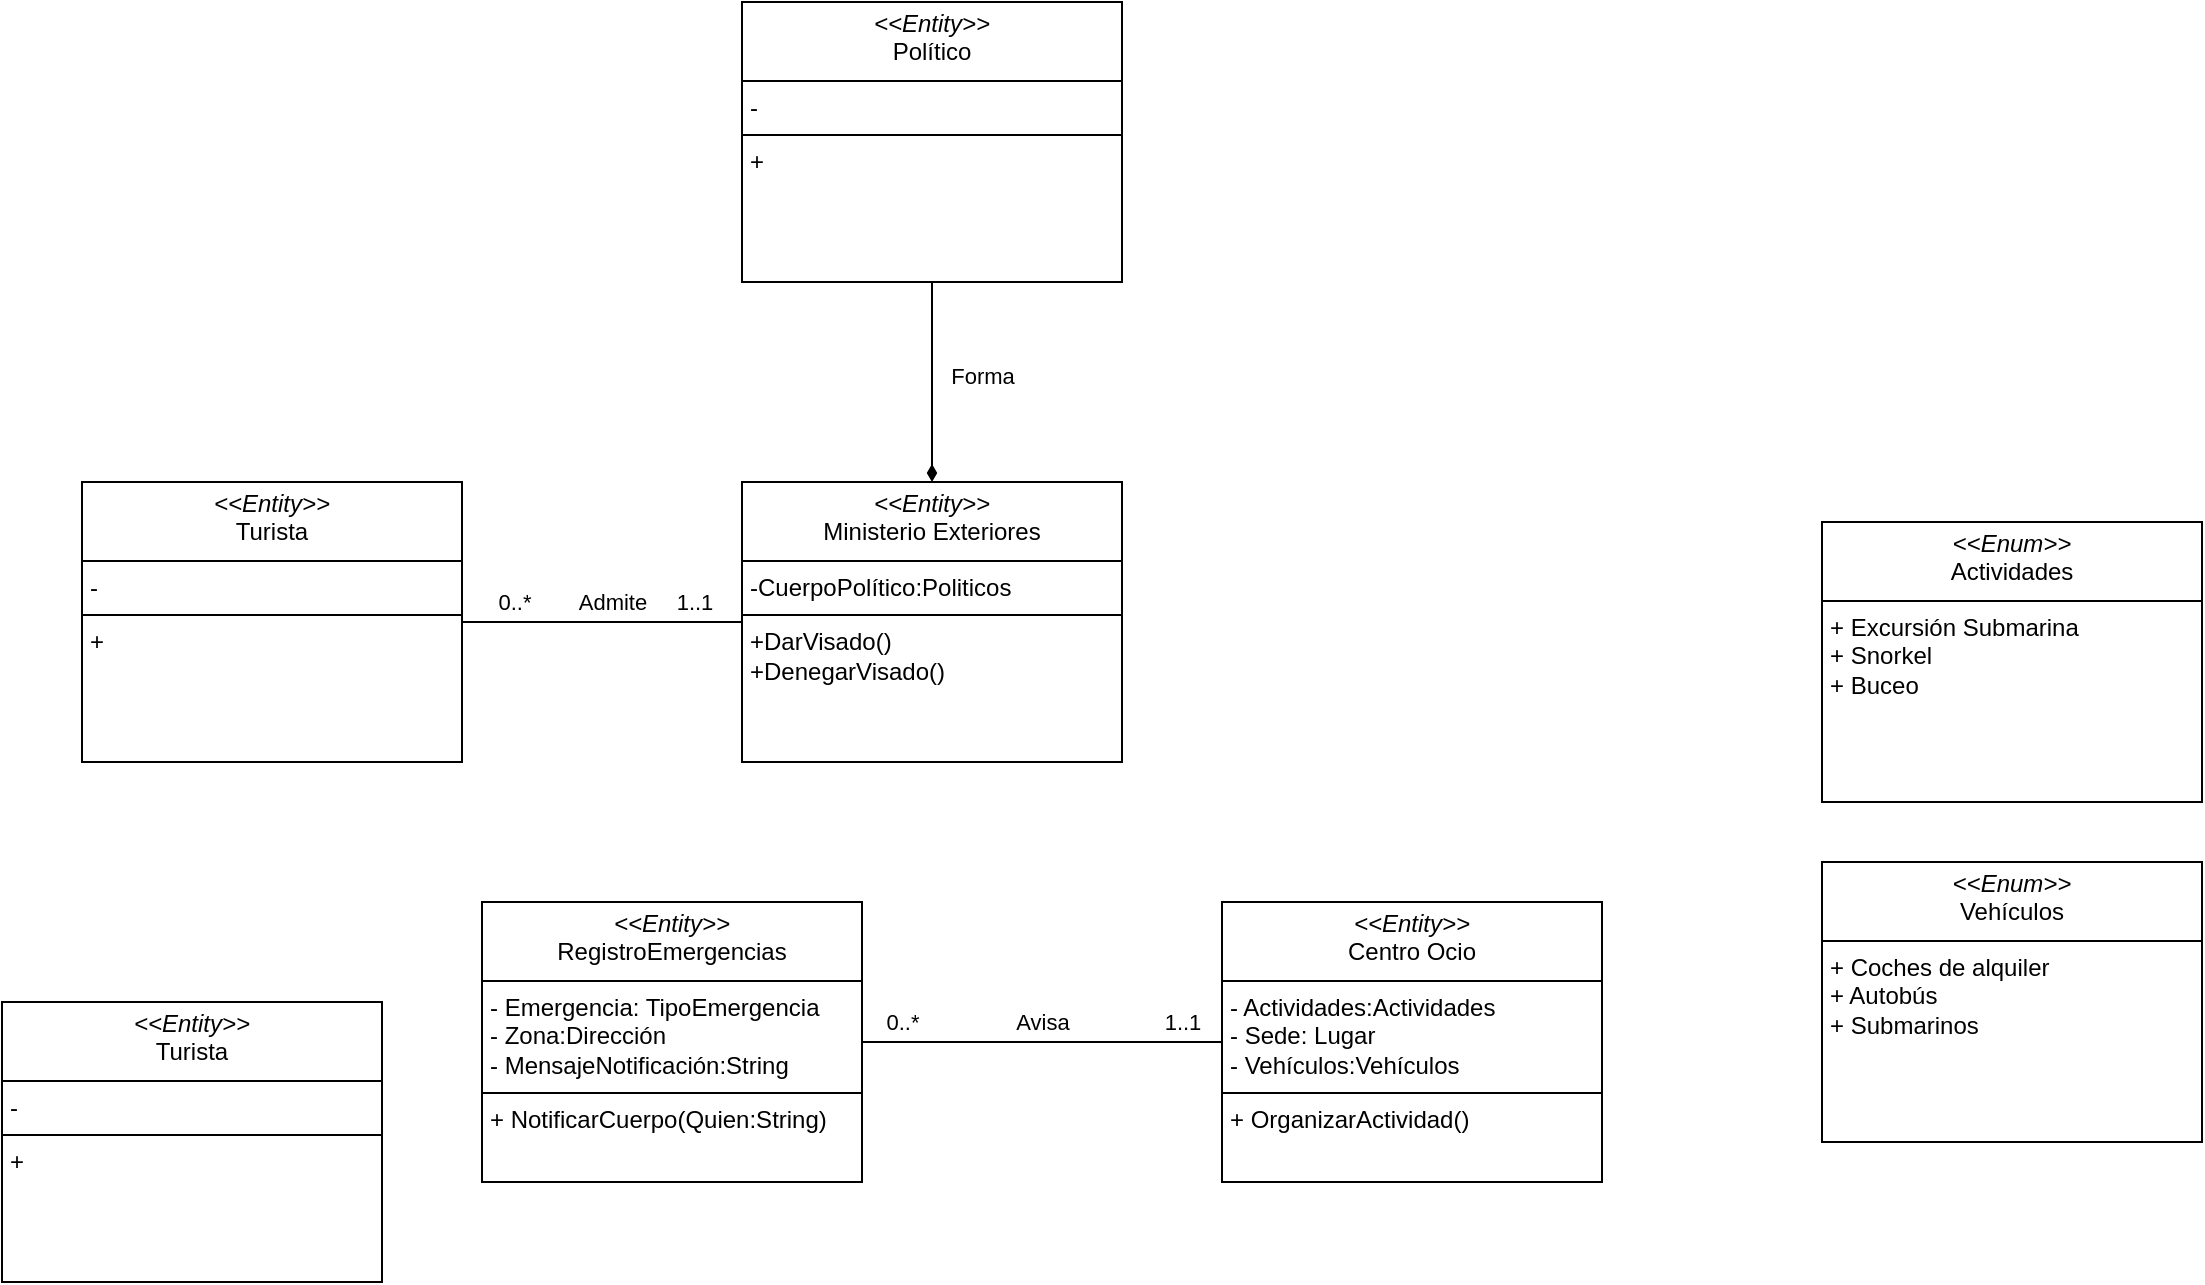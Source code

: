 <mxfile version="24.0.4" type="github">
  <diagram name="Página-1" id="nC8ETnd8YHiIk2Wr34oa">
    <mxGraphModel dx="2261" dy="1915" grid="1" gridSize="10" guides="1" tooltips="1" connect="1" arrows="1" fold="1" page="1" pageScale="1" pageWidth="827" pageHeight="1169" math="0" shadow="0">
      <root>
        <mxCell id="0" />
        <mxCell id="1" parent="0" />
        <mxCell id="LjWpHKixSpUOW6EcBaM4-5" value="&lt;p style=&quot;margin:0px;margin-top:4px;text-align:center;&quot;&gt;&lt;i&gt;&amp;lt;&amp;lt;Entity&amp;gt;&amp;gt;&lt;/i&gt;&lt;br&gt;Centro Ocio&lt;/p&gt;&lt;hr size=&quot;1&quot; style=&quot;border-style:solid;&quot;&gt;&lt;p style=&quot;margin:0px;margin-left:4px;&quot;&gt;- Actividades:Actividades&lt;/p&gt;&lt;p style=&quot;margin:0px;margin-left:4px;&quot;&gt;- Sede: Lugar&lt;/p&gt;&lt;p style=&quot;margin:0px;margin-left:4px;&quot;&gt;- Vehículos:Vehículos&lt;/p&gt;&lt;hr size=&quot;1&quot; style=&quot;border-style:solid;&quot;&gt;&lt;p style=&quot;margin:0px;margin-left:4px;&quot;&gt;+ OrganizarActividad()&lt;/p&gt;" style="verticalAlign=top;align=left;overflow=fill;html=1;whiteSpace=wrap;" vertex="1" parent="1">
          <mxGeometry x="310" y="270" width="190" height="140" as="geometry" />
        </mxCell>
        <mxCell id="LjWpHKixSpUOW6EcBaM4-10" value="&lt;p style=&quot;margin:0px;margin-top:4px;text-align:center;&quot;&gt;&lt;i&gt;&amp;lt;&amp;lt;Entity&amp;gt;&amp;gt;&lt;/i&gt;&lt;br&gt;Ministerio Exteriores&lt;/p&gt;&lt;hr size=&quot;1&quot; style=&quot;border-style:solid;&quot;&gt;&lt;p style=&quot;margin:0px;margin-left:4px;&quot;&gt;-CuerpoPolítico:Politicos&lt;/p&gt;&lt;hr size=&quot;1&quot; style=&quot;border-style:solid;&quot;&gt;&lt;p style=&quot;margin:0px;margin-left:4px;&quot;&gt;+DarVisado()&lt;/p&gt;&lt;p style=&quot;margin:0px;margin-left:4px;&quot;&gt;+DenegarVisado()&lt;/p&gt;" style="verticalAlign=top;align=left;overflow=fill;html=1;whiteSpace=wrap;" vertex="1" parent="1">
          <mxGeometry x="70" y="60" width="190" height="140" as="geometry" />
        </mxCell>
        <mxCell id="LjWpHKixSpUOW6EcBaM4-11" style="edgeStyle=orthogonalEdgeStyle;rounded=0;orthogonalLoop=1;jettySize=auto;html=1;exitX=1;exitY=0.5;exitDx=0;exitDy=0;endArrow=none;endFill=0;" edge="1" parent="1" source="LjWpHKixSpUOW6EcBaM4-15" target="LjWpHKixSpUOW6EcBaM4-5">
          <mxGeometry relative="1" as="geometry" />
        </mxCell>
        <mxCell id="LjWpHKixSpUOW6EcBaM4-12" value="Avisa" style="edgeLabel;html=1;align=center;verticalAlign=middle;resizable=0;points=[];" vertex="1" connectable="0" parent="LjWpHKixSpUOW6EcBaM4-11">
          <mxGeometry x="-0.078" y="2" relative="1" as="geometry">
            <mxPoint x="7" y="-8" as="offset" />
          </mxGeometry>
        </mxCell>
        <mxCell id="LjWpHKixSpUOW6EcBaM4-13" value="0..*" style="edgeLabel;html=1;align=center;verticalAlign=middle;resizable=0;points=[];" vertex="1" connectable="0" parent="LjWpHKixSpUOW6EcBaM4-11">
          <mxGeometry x="-0.744" y="4" relative="1" as="geometry">
            <mxPoint x="-3" y="-6" as="offset" />
          </mxGeometry>
        </mxCell>
        <mxCell id="LjWpHKixSpUOW6EcBaM4-14" value="1..1" style="edgeLabel;html=1;align=center;verticalAlign=middle;resizable=0;points=[];" vertex="1" connectable="0" parent="LjWpHKixSpUOW6EcBaM4-11">
          <mxGeometry x="0.789" y="4" relative="1" as="geometry">
            <mxPoint x="-1" y="-6" as="offset" />
          </mxGeometry>
        </mxCell>
        <mxCell id="LjWpHKixSpUOW6EcBaM4-15" value="&lt;p style=&quot;margin:0px;margin-top:4px;text-align:center;&quot;&gt;&lt;i&gt;&amp;lt;&amp;lt;Entity&amp;gt;&amp;gt;&lt;/i&gt;&lt;br&gt;RegistroEmergencias&lt;/p&gt;&lt;hr size=&quot;1&quot; style=&quot;border-style:solid;&quot;&gt;&lt;p style=&quot;margin:0px;margin-left:4px;&quot;&gt;- Emergencia: TipoEmergencia&lt;/p&gt;&lt;p style=&quot;margin:0px;margin-left:4px;&quot;&gt;- Zona:Dirección&lt;/p&gt;&lt;p style=&quot;margin:0px;margin-left:4px;&quot;&gt;- MensajeNotificación:String&lt;/p&gt;&lt;hr size=&quot;1&quot; style=&quot;border-style:solid;&quot;&gt;&lt;p style=&quot;margin:0px;margin-left:4px;&quot;&gt;+ NotificarCuerpo(Quien:String)&lt;br&gt;&lt;/p&gt;" style="verticalAlign=top;align=left;overflow=fill;html=1;whiteSpace=wrap;" vertex="1" parent="1">
          <mxGeometry x="-60" y="270" width="190" height="140" as="geometry" />
        </mxCell>
        <mxCell id="LjWpHKixSpUOW6EcBaM4-17" value="&lt;p style=&quot;margin:0px;margin-top:4px;text-align:center;&quot;&gt;&lt;i&gt;&amp;lt;&amp;lt;Enum&amp;gt;&amp;gt;&lt;/i&gt;&lt;br&gt;Actividades&lt;/p&gt;&lt;hr size=&quot;1&quot; style=&quot;border-style:solid;&quot;&gt;&lt;p style=&quot;margin:0px;margin-left:4px;&quot;&gt;+ Excursión Submarina&lt;/p&gt;&lt;p style=&quot;margin:0px;margin-left:4px;&quot;&gt;+ Snorkel&lt;br&gt;&lt;/p&gt;&lt;p style=&quot;margin:0px;margin-left:4px;&quot;&gt;+ Buceo&lt;/p&gt;" style="verticalAlign=top;align=left;overflow=fill;html=1;whiteSpace=wrap;" vertex="1" parent="1">
          <mxGeometry x="610" y="80" width="190" height="140" as="geometry" />
        </mxCell>
        <mxCell id="LjWpHKixSpUOW6EcBaM4-18" value="&lt;p style=&quot;margin:0px;margin-top:4px;text-align:center;&quot;&gt;&lt;i&gt;&amp;lt;&amp;lt;Enum&amp;gt;&amp;gt;&lt;/i&gt;&lt;br&gt;Vehículos&lt;/p&gt;&lt;hr size=&quot;1&quot; style=&quot;border-style:solid;&quot;&gt;&lt;p style=&quot;margin:0px;margin-left:4px;&quot;&gt;+ Coches de alquiler&lt;/p&gt;&lt;p style=&quot;margin:0px;margin-left:4px;&quot;&gt;+ Autobús&lt;br&gt;&lt;/p&gt;&lt;p style=&quot;margin:0px;margin-left:4px;&quot;&gt;+ Submarinos&lt;/p&gt;" style="verticalAlign=top;align=left;overflow=fill;html=1;whiteSpace=wrap;" vertex="1" parent="1">
          <mxGeometry x="610" y="250" width="190" height="140" as="geometry" />
        </mxCell>
        <mxCell id="LjWpHKixSpUOW6EcBaM4-25" style="edgeStyle=orthogonalEdgeStyle;rounded=0;orthogonalLoop=1;jettySize=auto;html=1;exitX=1;exitY=0.5;exitDx=0;exitDy=0;entryX=0;entryY=0.5;entryDx=0;entryDy=0;endArrow=none;endFill=0;" edge="1" parent="1" source="LjWpHKixSpUOW6EcBaM4-20" target="LjWpHKixSpUOW6EcBaM4-10">
          <mxGeometry relative="1" as="geometry" />
        </mxCell>
        <mxCell id="LjWpHKixSpUOW6EcBaM4-26" value="Admite" style="edgeLabel;html=1;align=center;verticalAlign=middle;resizable=0;points=[];" vertex="1" connectable="0" parent="LjWpHKixSpUOW6EcBaM4-25">
          <mxGeometry y="3" relative="1" as="geometry">
            <mxPoint x="5" y="-7" as="offset" />
          </mxGeometry>
        </mxCell>
        <mxCell id="LjWpHKixSpUOW6EcBaM4-27" value="0..*" style="edgeLabel;html=1;align=center;verticalAlign=middle;resizable=0;points=[];" vertex="1" connectable="0" parent="LjWpHKixSpUOW6EcBaM4-25">
          <mxGeometry x="-0.636" y="3" relative="1" as="geometry">
            <mxPoint y="-7" as="offset" />
          </mxGeometry>
        </mxCell>
        <mxCell id="LjWpHKixSpUOW6EcBaM4-28" value="1..1" style="edgeLabel;html=1;align=center;verticalAlign=middle;resizable=0;points=[];" vertex="1" connectable="0" parent="LjWpHKixSpUOW6EcBaM4-25">
          <mxGeometry x="0.654" y="-1" relative="1" as="geometry">
            <mxPoint y="-11" as="offset" />
          </mxGeometry>
        </mxCell>
        <mxCell id="LjWpHKixSpUOW6EcBaM4-20" value="&lt;p style=&quot;margin:0px;margin-top:4px;text-align:center;&quot;&gt;&lt;i&gt;&amp;lt;&amp;lt;Entity&amp;gt;&amp;gt;&lt;/i&gt;&lt;br&gt;Turista&lt;/p&gt;&lt;hr size=&quot;1&quot; style=&quot;border-style:solid;&quot;&gt;&lt;p style=&quot;margin:0px;margin-left:4px;&quot;&gt;-&lt;/p&gt;&lt;hr size=&quot;1&quot; style=&quot;border-style:solid;&quot;&gt;&lt;p style=&quot;margin:0px;margin-left:4px;&quot;&gt;+&lt;/p&gt;&lt;p style=&quot;margin:0px;margin-left:4px;&quot;&gt;&lt;br&gt;&lt;/p&gt;" style="verticalAlign=top;align=left;overflow=fill;html=1;whiteSpace=wrap;" vertex="1" parent="1">
          <mxGeometry x="-260" y="60" width="190" height="140" as="geometry" />
        </mxCell>
        <mxCell id="LjWpHKixSpUOW6EcBaM4-21" value="&lt;p style=&quot;margin:0px;margin-top:4px;text-align:center;&quot;&gt;&lt;i&gt;&amp;lt;&amp;lt;Entity&amp;gt;&amp;gt;&lt;/i&gt;&lt;br&gt;Turista&lt;/p&gt;&lt;hr size=&quot;1&quot; style=&quot;border-style:solid;&quot;&gt;&lt;p style=&quot;margin:0px;margin-left:4px;&quot;&gt;-&lt;/p&gt;&lt;hr size=&quot;1&quot; style=&quot;border-style:solid;&quot;&gt;&lt;p style=&quot;margin:0px;margin-left:4px;&quot;&gt;+&lt;/p&gt;&lt;p style=&quot;margin:0px;margin-left:4px;&quot;&gt;&lt;br&gt;&lt;/p&gt;" style="verticalAlign=top;align=left;overflow=fill;html=1;whiteSpace=wrap;" vertex="1" parent="1">
          <mxGeometry x="-300" y="320" width="190" height="140" as="geometry" />
        </mxCell>
        <mxCell id="LjWpHKixSpUOW6EcBaM4-23" style="edgeStyle=orthogonalEdgeStyle;rounded=0;orthogonalLoop=1;jettySize=auto;html=1;exitX=0.5;exitY=1;exitDx=0;exitDy=0;entryX=0.5;entryY=0;entryDx=0;entryDy=0;endArrow=diamondThin;endFill=1;" edge="1" parent="1" source="LjWpHKixSpUOW6EcBaM4-22" target="LjWpHKixSpUOW6EcBaM4-10">
          <mxGeometry relative="1" as="geometry" />
        </mxCell>
        <mxCell id="LjWpHKixSpUOW6EcBaM4-24" value="Forma" style="edgeLabel;html=1;align=center;verticalAlign=middle;resizable=0;points=[];" vertex="1" connectable="0" parent="LjWpHKixSpUOW6EcBaM4-23">
          <mxGeometry x="-0.06" y="-3" relative="1" as="geometry">
            <mxPoint x="28" as="offset" />
          </mxGeometry>
        </mxCell>
        <mxCell id="LjWpHKixSpUOW6EcBaM4-22" value="&lt;p style=&quot;margin:0px;margin-top:4px;text-align:center;&quot;&gt;&lt;i&gt;&amp;lt;&amp;lt;Entity&amp;gt;&amp;gt;&lt;/i&gt;&lt;br&gt;Político&lt;/p&gt;&lt;hr size=&quot;1&quot; style=&quot;border-style:solid;&quot;&gt;&lt;p style=&quot;margin:0px;margin-left:4px;&quot;&gt;-&lt;/p&gt;&lt;hr size=&quot;1&quot; style=&quot;border-style:solid;&quot;&gt;&lt;p style=&quot;margin:0px;margin-left:4px;&quot;&gt;+&lt;/p&gt;&lt;p style=&quot;margin:0px;margin-left:4px;&quot;&gt;&lt;br&gt;&lt;/p&gt;" style="verticalAlign=top;align=left;overflow=fill;html=1;whiteSpace=wrap;" vertex="1" parent="1">
          <mxGeometry x="70" y="-180" width="190" height="140" as="geometry" />
        </mxCell>
      </root>
    </mxGraphModel>
  </diagram>
</mxfile>
